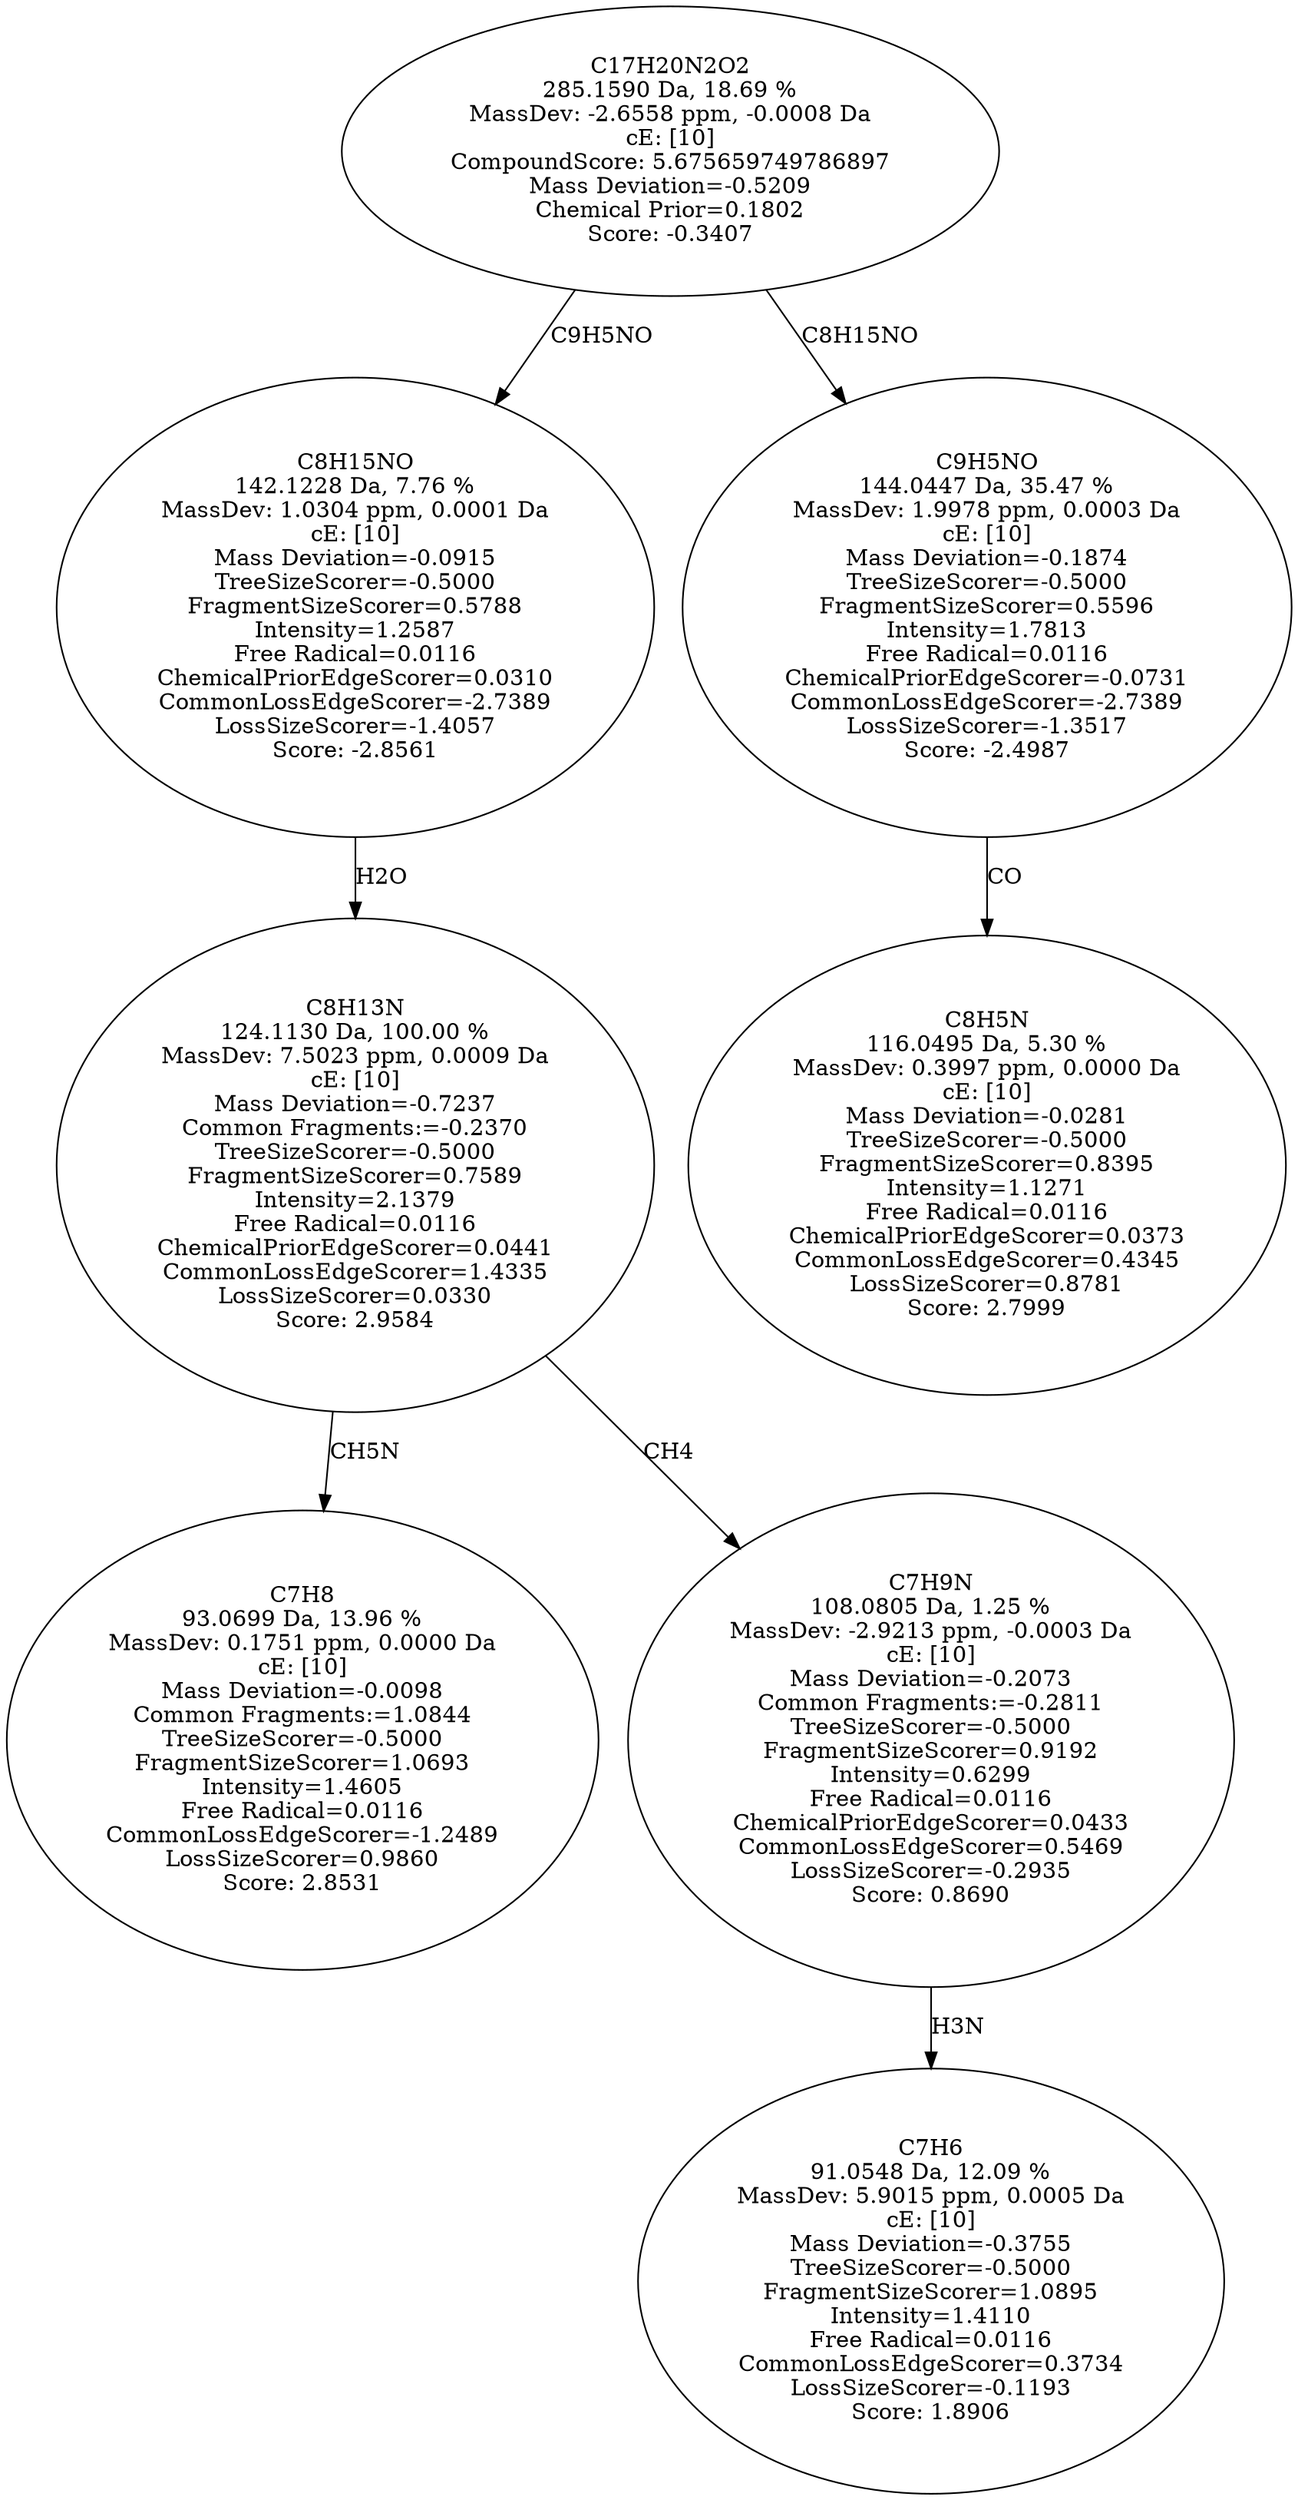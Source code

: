 strict digraph {
v1 [label="C7H8\n93.0699 Da, 13.96 %\nMassDev: 0.1751 ppm, 0.0000 Da\ncE: [10]\nMass Deviation=-0.0098\nCommon Fragments:=1.0844\nTreeSizeScorer=-0.5000\nFragmentSizeScorer=1.0693\nIntensity=1.4605\nFree Radical=0.0116\nCommonLossEdgeScorer=-1.2489\nLossSizeScorer=0.9860\nScore: 2.8531"];
v2 [label="C7H6\n91.0548 Da, 12.09 %\nMassDev: 5.9015 ppm, 0.0005 Da\ncE: [10]\nMass Deviation=-0.3755\nTreeSizeScorer=-0.5000\nFragmentSizeScorer=1.0895\nIntensity=1.4110\nFree Radical=0.0116\nCommonLossEdgeScorer=0.3734\nLossSizeScorer=-0.1193\nScore: 1.8906"];
v3 [label="C7H9N\n108.0805 Da, 1.25 %\nMassDev: -2.9213 ppm, -0.0003 Da\ncE: [10]\nMass Deviation=-0.2073\nCommon Fragments:=-0.2811\nTreeSizeScorer=-0.5000\nFragmentSizeScorer=0.9192\nIntensity=0.6299\nFree Radical=0.0116\nChemicalPriorEdgeScorer=0.0433\nCommonLossEdgeScorer=0.5469\nLossSizeScorer=-0.2935\nScore: 0.8690"];
v4 [label="C8H13N\n124.1130 Da, 100.00 %\nMassDev: 7.5023 ppm, 0.0009 Da\ncE: [10]\nMass Deviation=-0.7237\nCommon Fragments:=-0.2370\nTreeSizeScorer=-0.5000\nFragmentSizeScorer=0.7589\nIntensity=2.1379\nFree Radical=0.0116\nChemicalPriorEdgeScorer=0.0441\nCommonLossEdgeScorer=1.4335\nLossSizeScorer=0.0330\nScore: 2.9584"];
v5 [label="C8H15NO\n142.1228 Da, 7.76 %\nMassDev: 1.0304 ppm, 0.0001 Da\ncE: [10]\nMass Deviation=-0.0915\nTreeSizeScorer=-0.5000\nFragmentSizeScorer=0.5788\nIntensity=1.2587\nFree Radical=0.0116\nChemicalPriorEdgeScorer=0.0310\nCommonLossEdgeScorer=-2.7389\nLossSizeScorer=-1.4057\nScore: -2.8561"];
v6 [label="C8H5N\n116.0495 Da, 5.30 %\nMassDev: 0.3997 ppm, 0.0000 Da\ncE: [10]\nMass Deviation=-0.0281\nTreeSizeScorer=-0.5000\nFragmentSizeScorer=0.8395\nIntensity=1.1271\nFree Radical=0.0116\nChemicalPriorEdgeScorer=0.0373\nCommonLossEdgeScorer=0.4345\nLossSizeScorer=0.8781\nScore: 2.7999"];
v7 [label="C9H5NO\n144.0447 Da, 35.47 %\nMassDev: 1.9978 ppm, 0.0003 Da\ncE: [10]\nMass Deviation=-0.1874\nTreeSizeScorer=-0.5000\nFragmentSizeScorer=0.5596\nIntensity=1.7813\nFree Radical=0.0116\nChemicalPriorEdgeScorer=-0.0731\nCommonLossEdgeScorer=-2.7389\nLossSizeScorer=-1.3517\nScore: -2.4987"];
v8 [label="C17H20N2O2\n285.1590 Da, 18.69 %\nMassDev: -2.6558 ppm, -0.0008 Da\ncE: [10]\nCompoundScore: 5.675659749786897\nMass Deviation=-0.5209\nChemical Prior=0.1802\nScore: -0.3407"];
v4 -> v1 [label="CH5N"];
v3 -> v2 [label="H3N"];
v4 -> v3 [label="CH4"];
v5 -> v4 [label="H2O"];
v8 -> v5 [label="C9H5NO"];
v7 -> v6 [label="CO"];
v8 -> v7 [label="C8H15NO"];
}